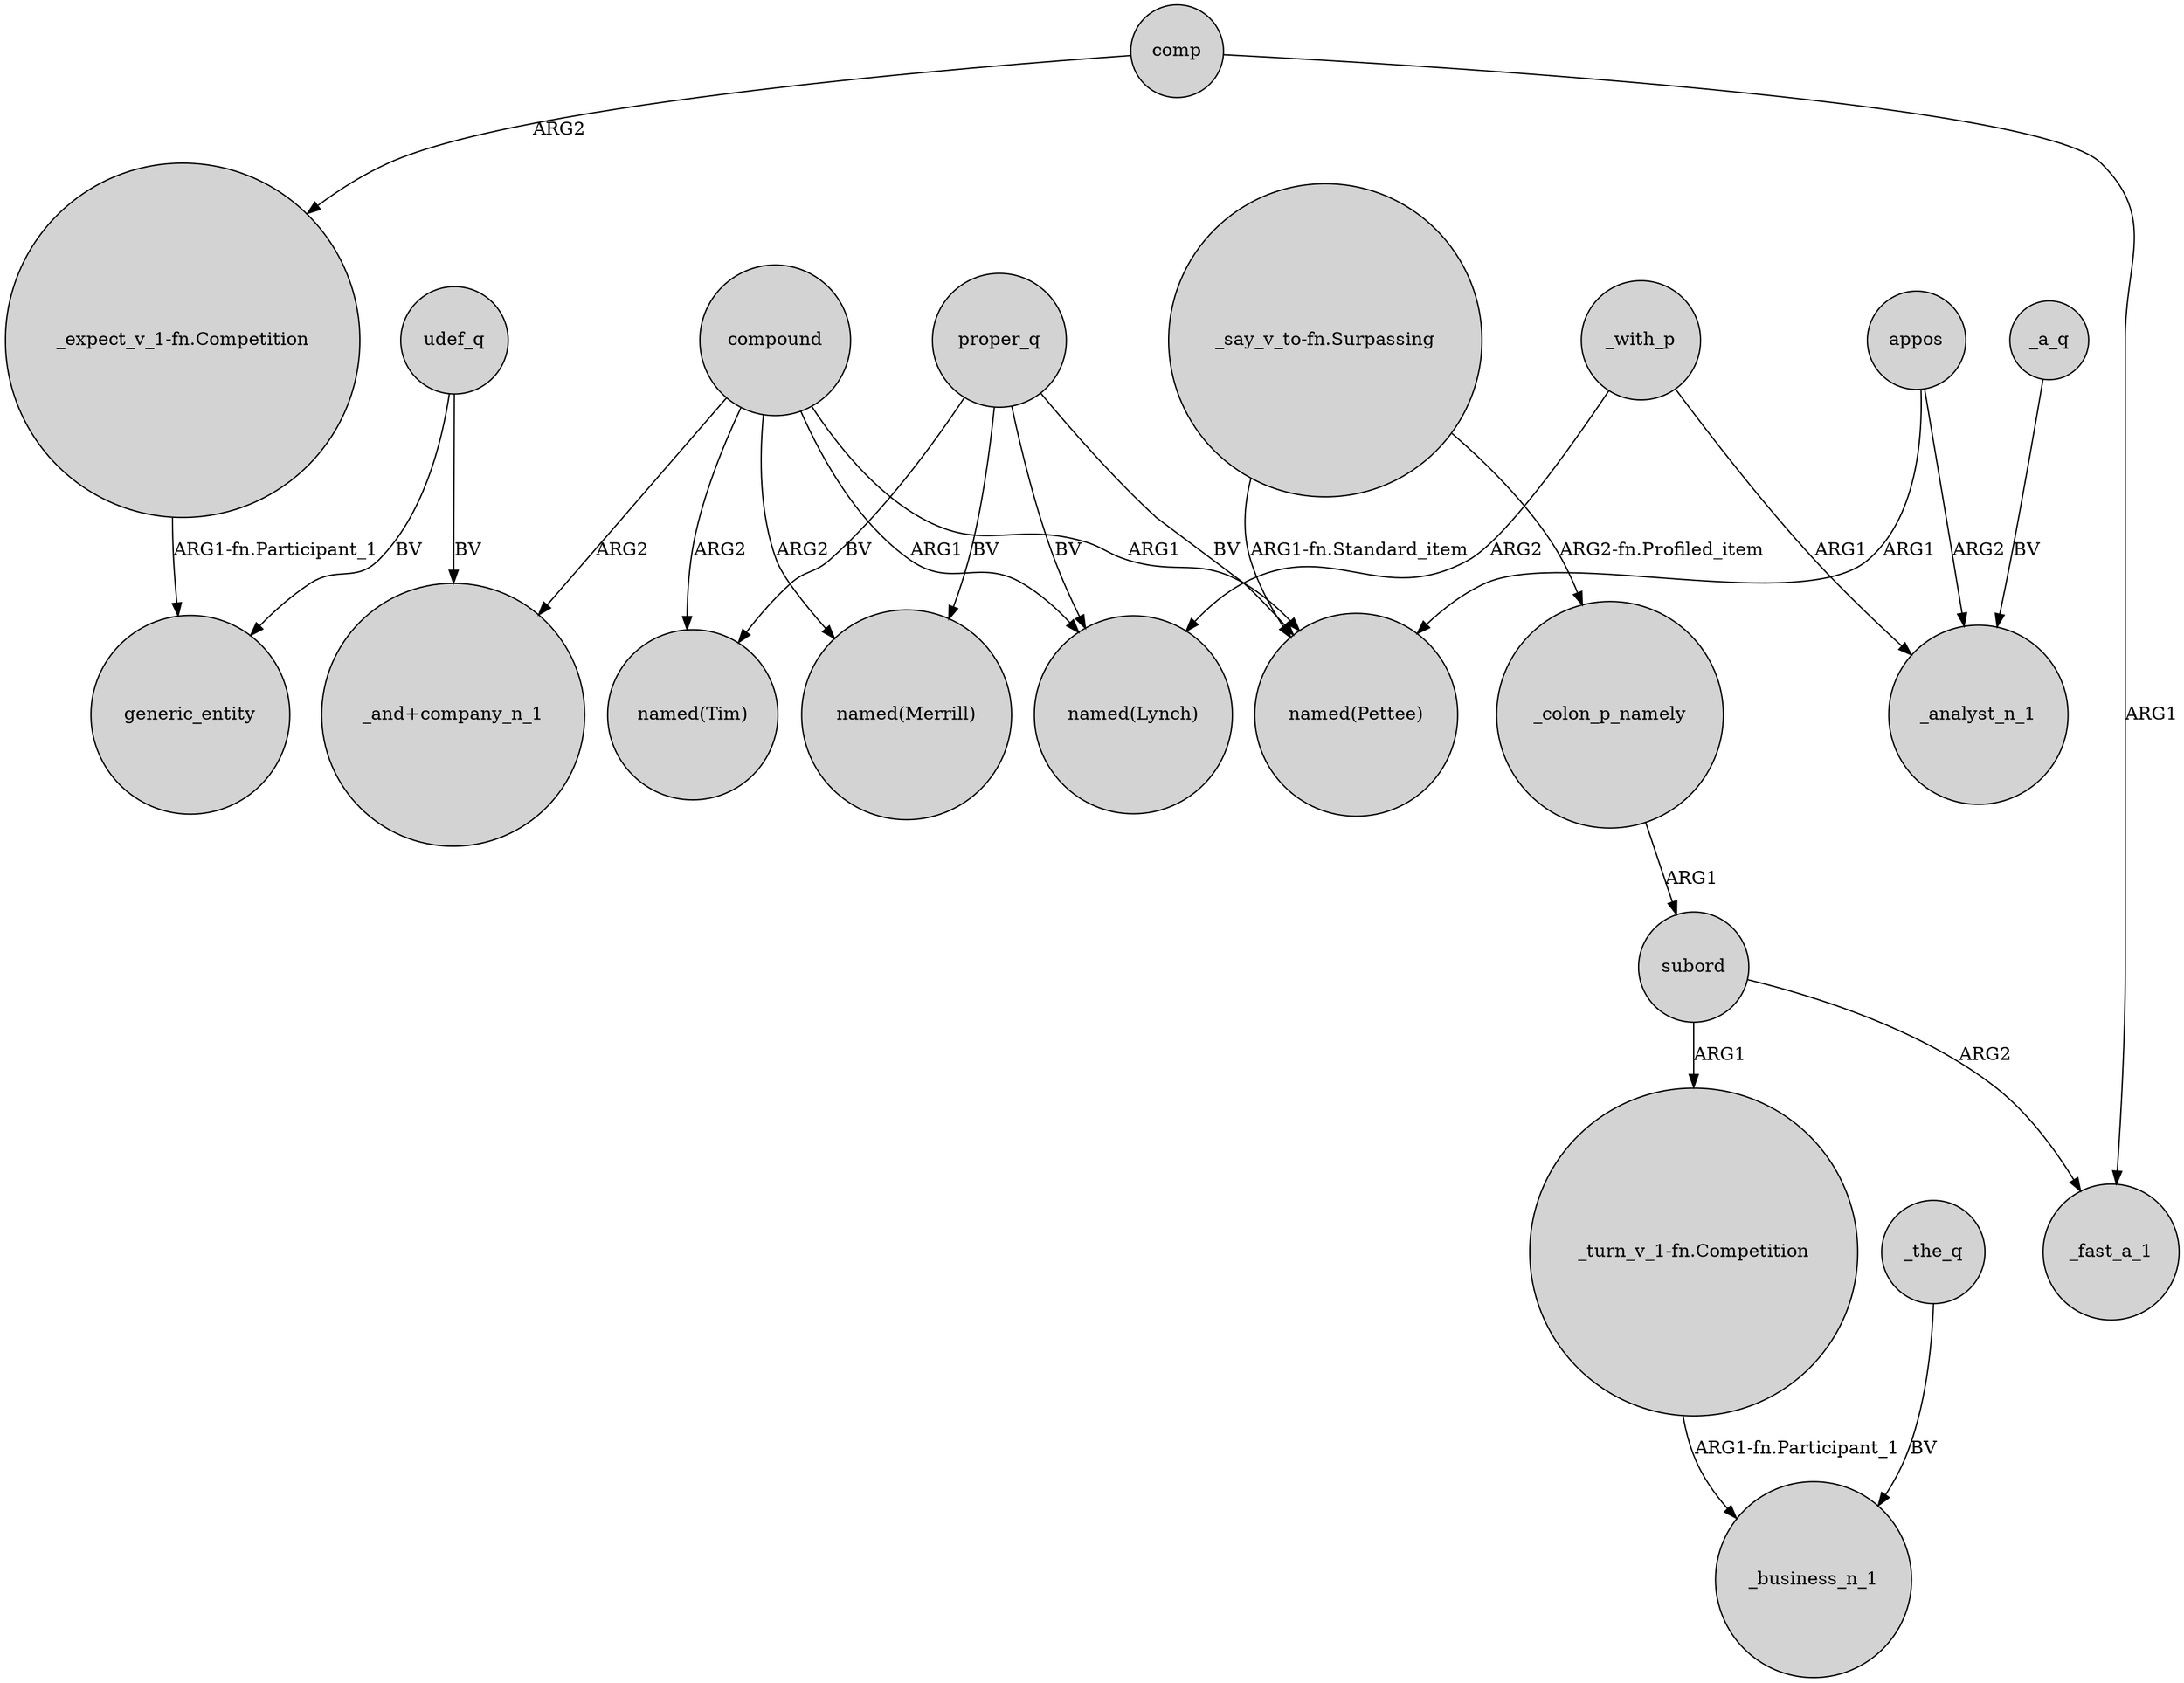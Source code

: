 digraph {
	node [shape=circle style=filled]
	comp -> "_expect_v_1-fn.Competition" [label=ARG2]
	compound -> "_and+company_n_1" [label=ARG2]
	subord -> _fast_a_1 [label=ARG2]
	proper_q -> "named(Merrill)" [label=BV]
	appos -> "named(Pettee)" [label=ARG1]
	_colon_p_namely -> subord [label=ARG1]
	_with_p -> "named(Lynch)" [label=ARG2]
	_the_q -> _business_n_1 [label=BV]
	_with_p -> _analyst_n_1 [label=ARG1]
	"_turn_v_1-fn.Competition" -> _business_n_1 [label="ARG1-fn.Participant_1"]
	udef_q -> generic_entity [label=BV]
	_a_q -> _analyst_n_1 [label=BV]
	compound -> "named(Pettee)" [label=ARG1]
	appos -> _analyst_n_1 [label=ARG2]
	comp -> _fast_a_1 [label=ARG1]
	proper_q -> "named(Lynch)" [label=BV]
	compound -> "named(Lynch)" [label=ARG1]
	proper_q -> "named(Tim)" [label=BV]
	subord -> "_turn_v_1-fn.Competition" [label=ARG1]
	"_say_v_to-fn.Surpassing" -> _colon_p_namely [label="ARG2-fn.Profiled_item"]
	udef_q -> "_and+company_n_1" [label=BV]
	"_say_v_to-fn.Surpassing" -> "named(Pettee)" [label="ARG1-fn.Standard_item"]
	compound -> "named(Tim)" [label=ARG2]
	proper_q -> "named(Pettee)" [label=BV]
	compound -> "named(Merrill)" [label=ARG2]
	"_expect_v_1-fn.Competition" -> generic_entity [label="ARG1-fn.Participant_1"]
}
